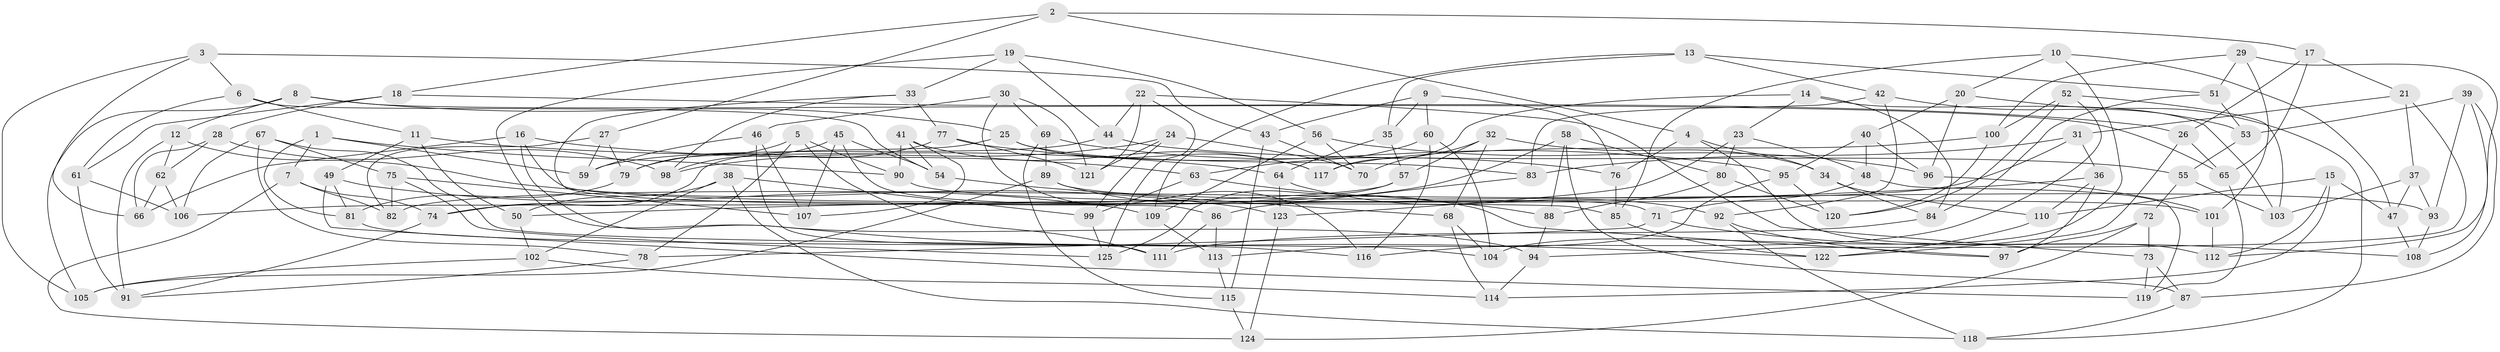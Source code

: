 // coarse degree distribution, {6: 0.47435897435897434, 5: 0.1282051282051282, 4: 0.3717948717948718, 3: 0.02564102564102564}
// Generated by graph-tools (version 1.1) at 2025/42/03/06/25 10:42:17]
// undirected, 125 vertices, 250 edges
graph export_dot {
graph [start="1"]
  node [color=gray90,style=filled];
  1;
  2;
  3;
  4;
  5;
  6;
  7;
  8;
  9;
  10;
  11;
  12;
  13;
  14;
  15;
  16;
  17;
  18;
  19;
  20;
  21;
  22;
  23;
  24;
  25;
  26;
  27;
  28;
  29;
  30;
  31;
  32;
  33;
  34;
  35;
  36;
  37;
  38;
  39;
  40;
  41;
  42;
  43;
  44;
  45;
  46;
  47;
  48;
  49;
  50;
  51;
  52;
  53;
  54;
  55;
  56;
  57;
  58;
  59;
  60;
  61;
  62;
  63;
  64;
  65;
  66;
  67;
  68;
  69;
  70;
  71;
  72;
  73;
  74;
  75;
  76;
  77;
  78;
  79;
  80;
  81;
  82;
  83;
  84;
  85;
  86;
  87;
  88;
  89;
  90;
  91;
  92;
  93;
  94;
  95;
  96;
  97;
  98;
  99;
  100;
  101;
  102;
  103;
  104;
  105;
  106;
  107;
  108;
  109;
  110;
  111;
  112;
  113;
  114;
  115;
  116;
  117;
  118;
  119;
  120;
  121;
  122;
  123;
  124;
  125;
  1 -- 90;
  1 -- 81;
  1 -- 7;
  1 -- 59;
  2 -- 18;
  2 -- 4;
  2 -- 17;
  2 -- 27;
  3 -- 43;
  3 -- 105;
  3 -- 66;
  3 -- 6;
  4 -- 76;
  4 -- 34;
  4 -- 112;
  5 -- 90;
  5 -- 111;
  5 -- 79;
  5 -- 78;
  6 -- 61;
  6 -- 54;
  6 -- 11;
  7 -- 74;
  7 -- 82;
  7 -- 124;
  8 -- 25;
  8 -- 65;
  8 -- 12;
  8 -- 105;
  9 -- 60;
  9 -- 35;
  9 -- 43;
  9 -- 76;
  10 -- 85;
  10 -- 20;
  10 -- 47;
  10 -- 104;
  11 -- 50;
  11 -- 64;
  11 -- 49;
  12 -- 62;
  12 -- 91;
  12 -- 123;
  13 -- 35;
  13 -- 51;
  13 -- 109;
  13 -- 42;
  14 -- 103;
  14 -- 117;
  14 -- 23;
  14 -- 84;
  15 -- 112;
  15 -- 47;
  15 -- 110;
  15 -- 114;
  16 -- 66;
  16 -- 94;
  16 -- 63;
  16 -- 85;
  17 -- 26;
  17 -- 21;
  17 -- 65;
  18 -- 61;
  18 -- 28;
  18 -- 26;
  19 -- 56;
  19 -- 122;
  19 -- 44;
  19 -- 33;
  20 -- 96;
  20 -- 40;
  20 -- 118;
  21 -- 94;
  21 -- 37;
  21 -- 31;
  22 -- 121;
  22 -- 44;
  22 -- 125;
  22 -- 73;
  23 -- 123;
  23 -- 80;
  23 -- 48;
  24 -- 99;
  24 -- 70;
  24 -- 121;
  24 -- 98;
  25 -- 74;
  25 -- 117;
  25 -- 83;
  26 -- 122;
  26 -- 65;
  27 -- 79;
  27 -- 59;
  27 -- 82;
  28 -- 66;
  28 -- 98;
  28 -- 62;
  29 -- 100;
  29 -- 51;
  29 -- 101;
  29 -- 112;
  30 -- 121;
  30 -- 46;
  30 -- 69;
  30 -- 116;
  31 -- 83;
  31 -- 82;
  31 -- 36;
  32 -- 57;
  32 -- 70;
  32 -- 34;
  32 -- 68;
  33 -- 77;
  33 -- 86;
  33 -- 98;
  34 -- 84;
  34 -- 110;
  35 -- 64;
  35 -- 57;
  36 -- 110;
  36 -- 50;
  36 -- 97;
  37 -- 93;
  37 -- 47;
  37 -- 103;
  38 -- 50;
  38 -- 102;
  38 -- 118;
  38 -- 99;
  39 -- 93;
  39 -- 53;
  39 -- 108;
  39 -- 87;
  40 -- 96;
  40 -- 95;
  40 -- 48;
  41 -- 107;
  41 -- 54;
  41 -- 90;
  41 -- 117;
  42 -- 92;
  42 -- 53;
  42 -- 83;
  43 -- 115;
  43 -- 70;
  44 -- 55;
  44 -- 59;
  45 -- 54;
  45 -- 98;
  45 -- 71;
  45 -- 107;
  46 -- 59;
  46 -- 107;
  46 -- 111;
  47 -- 108;
  48 -- 119;
  48 -- 71;
  49 -- 109;
  49 -- 81;
  49 -- 119;
  50 -- 102;
  51 -- 53;
  51 -- 84;
  52 -- 116;
  52 -- 103;
  52 -- 100;
  52 -- 120;
  53 -- 55;
  54 -- 68;
  55 -- 72;
  55 -- 103;
  56 -- 70;
  56 -- 109;
  56 -- 96;
  57 -- 106;
  57 -- 125;
  58 -- 87;
  58 -- 80;
  58 -- 88;
  58 -- 74;
  60 -- 104;
  60 -- 63;
  60 -- 116;
  61 -- 91;
  61 -- 106;
  62 -- 106;
  62 -- 66;
  63 -- 88;
  63 -- 99;
  64 -- 123;
  64 -- 92;
  65 -- 119;
  67 -- 104;
  67 -- 106;
  67 -- 78;
  67 -- 75;
  68 -- 104;
  68 -- 114;
  69 -- 89;
  69 -- 76;
  69 -- 115;
  71 -- 78;
  71 -- 108;
  72 -- 73;
  72 -- 124;
  72 -- 97;
  73 -- 87;
  73 -- 119;
  74 -- 91;
  75 -- 125;
  75 -- 107;
  75 -- 82;
  76 -- 85;
  77 -- 79;
  77 -- 95;
  77 -- 121;
  78 -- 91;
  79 -- 81;
  80 -- 88;
  80 -- 120;
  81 -- 116;
  83 -- 86;
  84 -- 111;
  85 -- 122;
  86 -- 111;
  86 -- 113;
  87 -- 118;
  88 -- 94;
  89 -- 97;
  89 -- 93;
  89 -- 105;
  90 -- 101;
  92 -- 97;
  92 -- 118;
  93 -- 108;
  94 -- 114;
  95 -- 120;
  95 -- 113;
  96 -- 101;
  99 -- 125;
  100 -- 117;
  100 -- 120;
  101 -- 112;
  102 -- 105;
  102 -- 114;
  109 -- 113;
  110 -- 122;
  113 -- 115;
  115 -- 124;
  123 -- 124;
}

